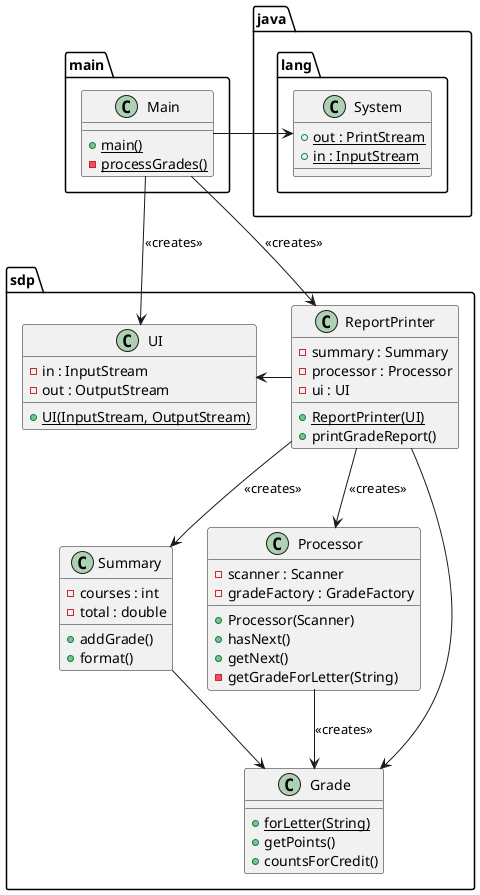 @startuml
  package main {
    class Main {
        {static} + main()
        {static} - processGrades()
    }
  }

  package sdp {
    class UI {
        - in : InputStream
        - out : OutputStream
        + {static} UI(InputStream, OutputStream)
    }

    class ReportPrinter {
        - summary : Summary
        - processor : Processor
        - ui : UI
        + {static} ReportPrinter(UI)
        + printGradeReport()
    }

    class Summary {
        - courses : int
        - total : double
        + addGrade()
        + format()
    }

    class Processor {
        - scanner : Scanner
        - gradeFactory : GradeFactory
        + Processor(Scanner)
        + hasNext()
        + getNext()
        - getGradeForLetter(String)
    }

    class Grade {
        + {static} forLetter(String)
        + getPoints()
        + countsForCredit()
    }
  }


   class java.lang.System {
    + {static} out : PrintStream
    + {static} in : InputStream
   }

Main -> java.lang.System
Main --> UI : <<creates>>
Main --> ReportPrinter : <<creates>>
ReportPrinter --> Summary : <<creates>>
ReportPrinter --> Processor : <<creates>>
ReportPrinter --> Grade
UI <- ReportPrinter

Summary --> Grade
Processor --> Grade : <<creates>>

@enduml
